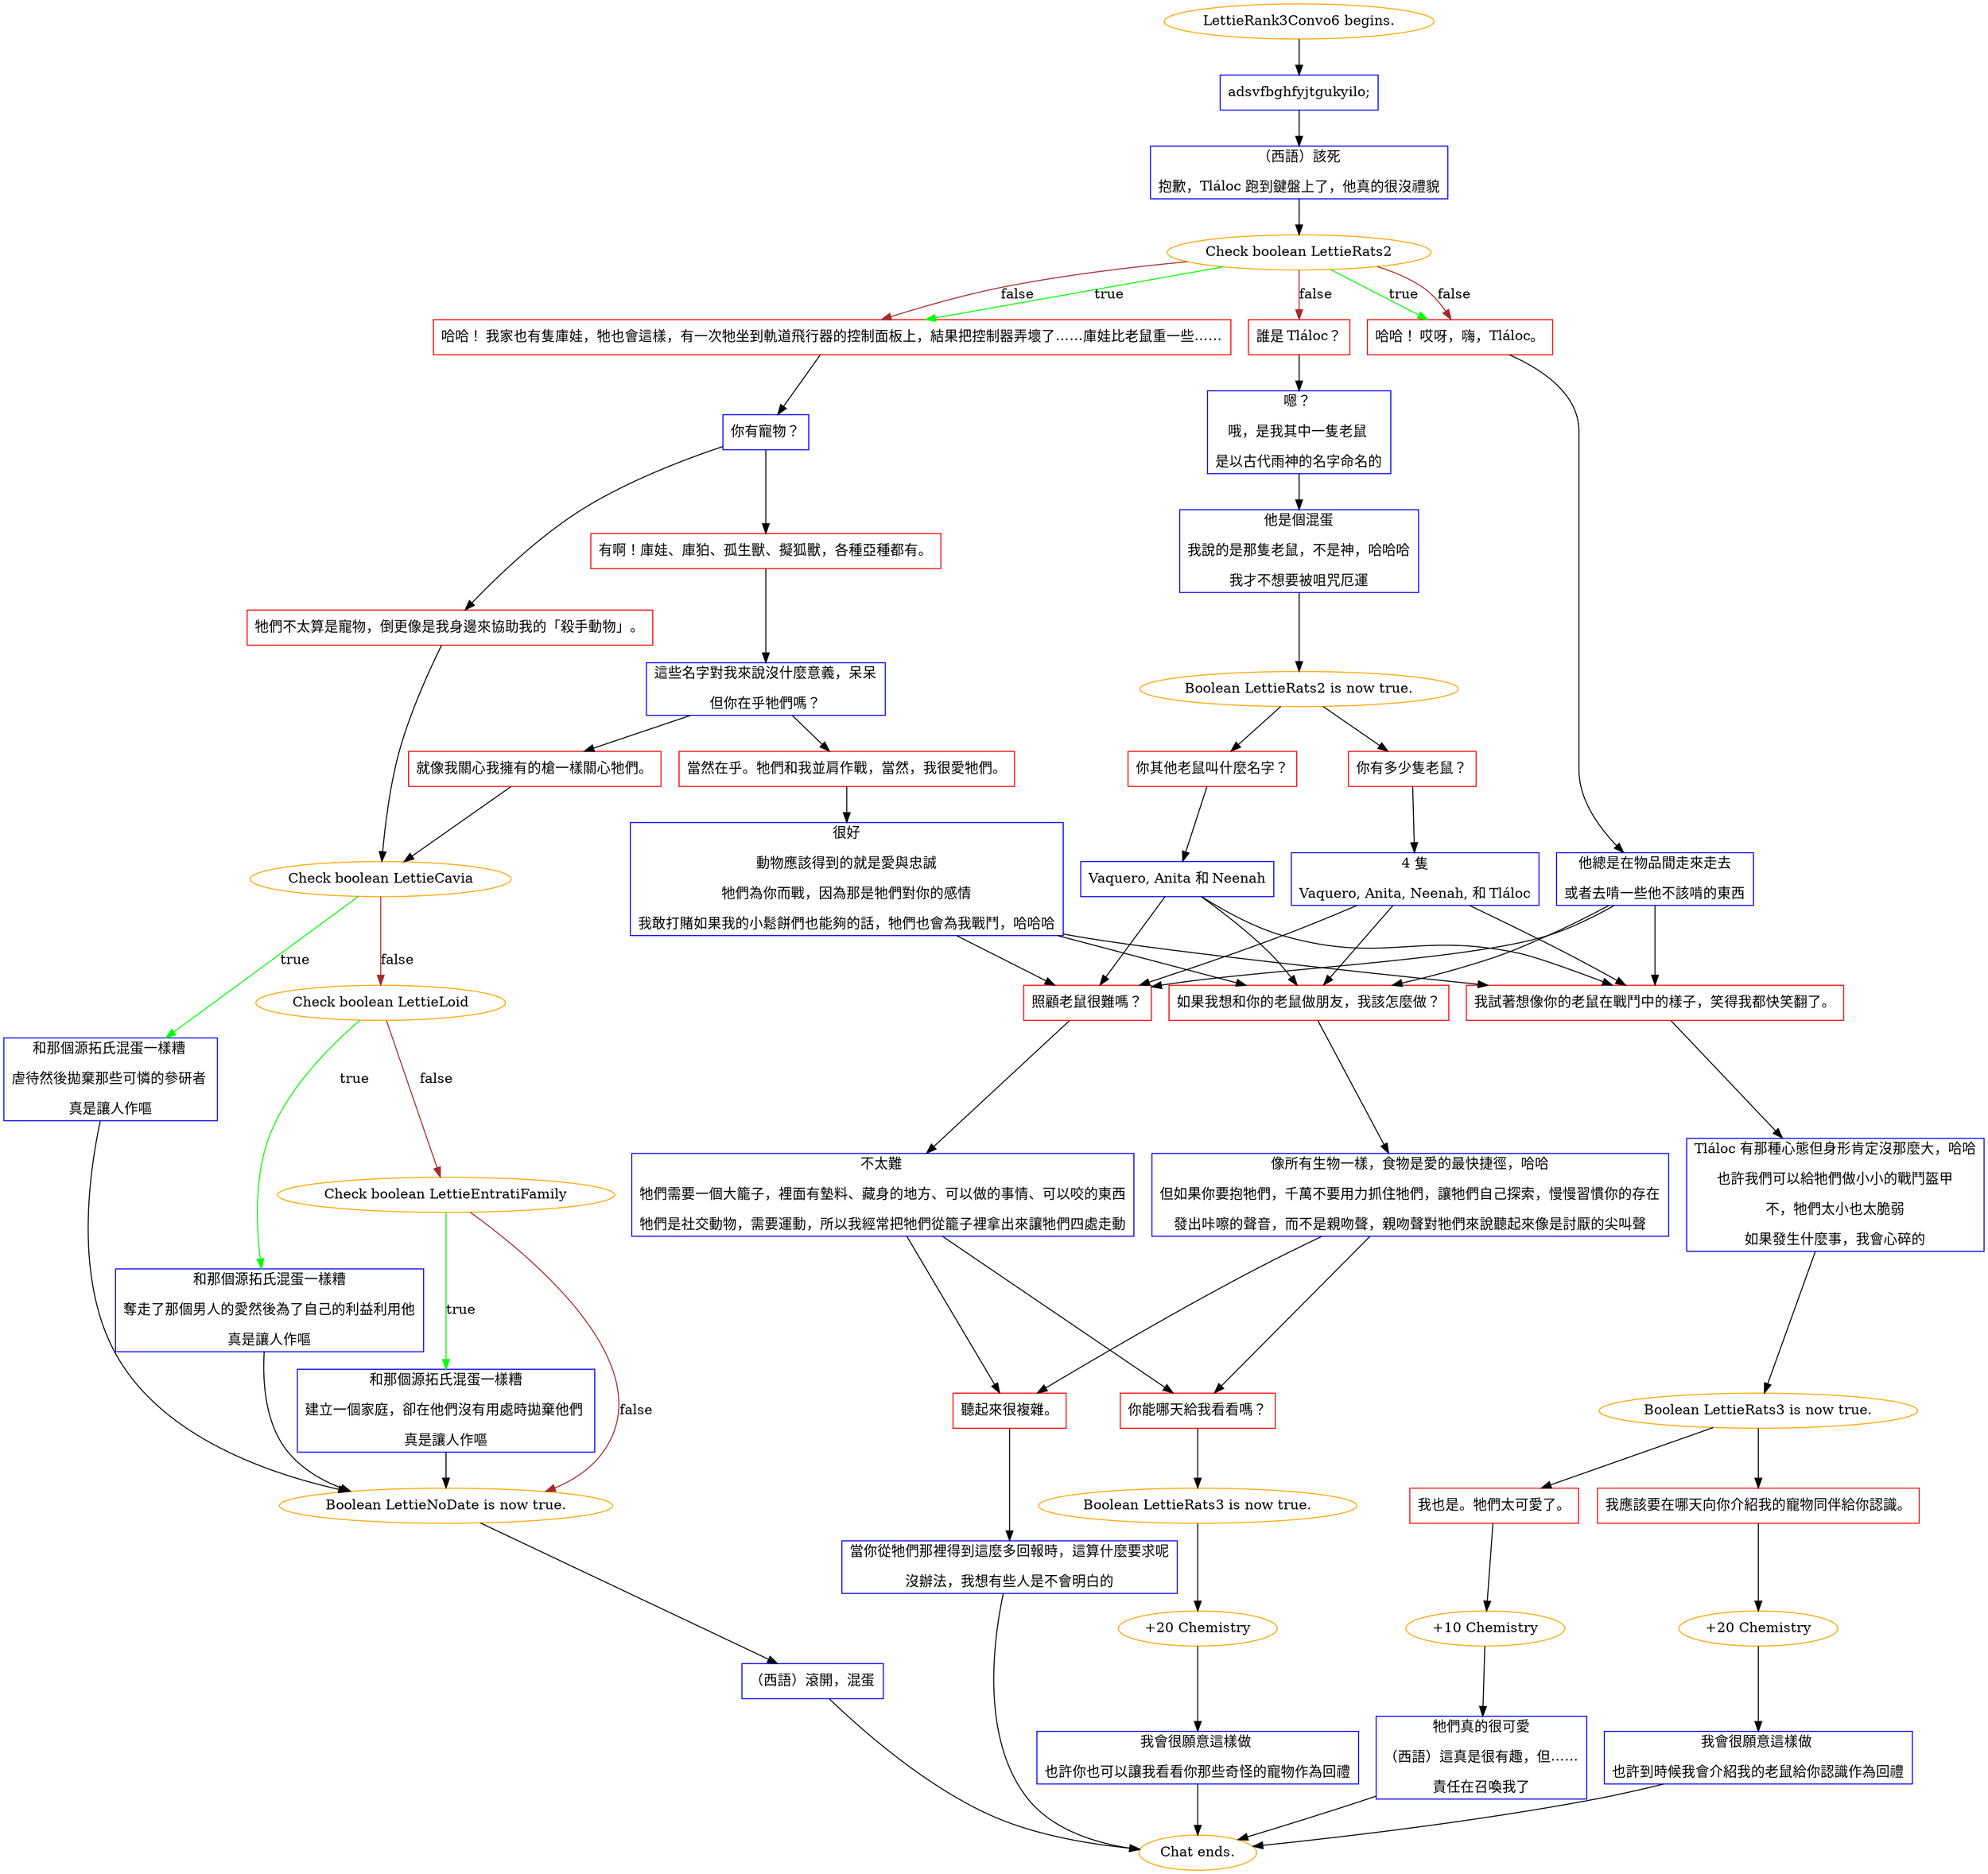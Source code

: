 digraph {
	"LettieRank3Convo6 begins." [color=orange];
		"LettieRank3Convo6 begins." -> j602250470;
	j602250470 [label="adsvfbghfyjtgukyilo;",shape=box,color=blue];
		j602250470 -> j3653860769;
	j3653860769 [label="（西語）該死
抱歉，Tláloc 跑到鍵盤上了，他真的很沒禮貌",shape=box,color=blue];
		j3653860769 -> j352879681;
	j352879681 [label="Check boolean LettieRats2",color=orange];
		j352879681 -> j216580857 [label=true,color=green];
		j352879681 -> j655875341 [label=true,color=green];
		j352879681 -> j216580857 [label=false,color=brown];
		j352879681 -> j1444007319 [label=false,color=brown];
		j352879681 -> j655875341 [label=false,color=brown];
	j216580857 [label="哈哈！ 哎呀，嗨，Tláloc。",shape=box,color=red];
		j216580857 -> j2861722976;
	j655875341 [label="哈哈！ 我家也有隻庫娃，牠也會這樣，有一次牠坐到軌道飛行器的控制面板上，結果把控制器弄壞了……庫娃比老鼠重一些……",shape=box,color=red];
		j655875341 -> j2210340829;
	j1444007319 [label="誰是 Tláloc？",shape=box,color=red];
		j1444007319 -> j871610238;
	j2861722976 [label="他總是在物品間走來走去
或者去啃一些他不該啃的東西",shape=box,color=blue];
		j2861722976 -> j2886398513;
		j2861722976 -> j1740528709;
		j2861722976 -> j2567729990;
	j2210340829 [label="你有寵物？",shape=box,color=blue];
		j2210340829 -> j2700307904;
		j2210340829 -> j1711376810;
	j871610238 [label="嗯？ 
哦，是我其中一隻老鼠 
是以古代雨神的名字命名的",shape=box,color=blue];
		j871610238 -> j2747114064;
	j2886398513 [label="如果我想和你的老鼠做朋友，我該怎麼做？",shape=box,color=red];
		j2886398513 -> j108966405;
	j1740528709 [label="照顧老鼠很難嗎？",shape=box,color=red];
		j1740528709 -> j509886286;
	j2567729990 [label="我試著想像你的老鼠在戰鬥中的樣子，笑得我都快笑翻了。",shape=box,color=red];
		j2567729990 -> j1589108112;
	j2700307904 [label="有啊！庫娃、庫狛、孤生獸、擬狐獸，各種亞種都有。",shape=box,color=red];
		j2700307904 -> j1122007450;
	j1711376810 [label="牠們不太算是寵物，倒更像是我身邊來協助我的「殺手動物」。",shape=box,color=red];
		j1711376810 -> j2709366223;
	j2747114064 [label="他是個混蛋
我說的是那隻老鼠，不是神，哈哈哈
我才不想要被咀咒厄運",shape=box,color=blue];
		j2747114064 -> j10351059;
	j108966405 [label="像所有生物一樣，食物是愛的最快捷徑，哈哈
但如果你要抱牠們，千萬不要用力抓住牠們，讓牠們自己探索，慢慢習慣你的存在
發出咔嚓的聲音，而不是親吻聲，親吻聲對牠們來說聽起來像是討厭的尖叫聲",shape=box,color=blue];
		j108966405 -> j2791920815;
		j108966405 -> j3400899979;
	j509886286 [label="不太難 
牠們需要一個大籠子，裡面有墊料、藏身的地方、可以做的事情、可以咬的東西
牠們是社交動物，需要運動，所以我經常把牠們從籠子裡拿出來讓牠們四處走動",shape=box,color=blue];
		j509886286 -> j2791920815;
		j509886286 -> j3400899979;
	j1589108112 [label="Tláloc 有那種心態但身形肯定沒那麼大，哈哈
也許我們可以給牠們做小小的戰鬥盔甲
不，牠們太小也太脆弱
如果發生什麼事，我會心碎的",shape=box,color=blue];
		j1589108112 -> j2279302391;
	j1122007450 [label="這些名字對我來說沒什麼意義，呆呆
但你在乎牠們嗎？",shape=box,color=blue];
		j1122007450 -> j2404719376;
		j1122007450 -> j2848091175;
	j2709366223 [label="Check boolean LettieCavia",color=orange];
		j2709366223 -> j3548770114 [label=true,color=green];
		j2709366223 -> j1457704003 [label=false,color=brown];
	j10351059 [label="Boolean LettieRats2 is now true.",color=orange];
		j10351059 -> j3230619316;
		j10351059 -> j3133338255;
	j2791920815 [label="你能哪天給我看看嗎？",shape=box,color=red];
		j2791920815 -> j2341033185;
	j3400899979 [label="聽起來很複雜。",shape=box,color=red];
		j3400899979 -> j3576942158;
	j2279302391 [label="Boolean LettieRats3 is now true.",color=orange];
		j2279302391 -> j1472676247;
		j2279302391 -> j909250580;
	j2404719376 [label="當然在乎。牠們和我並肩作戰，當然，我很愛牠們。",shape=box,color=red];
		j2404719376 -> j342873739;
	j2848091175 [label="就像我關心我擁有的槍一樣關心牠們。",shape=box,color=red];
		j2848091175 -> j2709366223;
	j3548770114 [label="和那個源拓氏混蛋一樣糟 
虐待然後拋棄那些可憐的參研者 
真是讓人作嘔",shape=box,color=blue];
		j3548770114 -> j1949212766;
	j1457704003 [label="Check boolean LettieLoid",color=orange];
		j1457704003 -> j709315360 [label=true,color=green];
		j1457704003 -> j2739792652 [label=false,color=brown];
	j3230619316 [label="你有多少隻老鼠？",shape=box,color=red];
		j3230619316 -> j672911275;
	j3133338255 [label="你其他老鼠叫什麼名字？",shape=box,color=red];
		j3133338255 -> j2726716906;
	j2341033185 [label="Boolean LettieRats3 is now true.",color=orange];
		j2341033185 -> j2313198723;
	j3576942158 [label="當你從牠們那裡得到這麼多回報時，這算什麼要求呢
沒辦法，我想有些人是不會明白的",shape=box,color=blue];
		j3576942158 -> "Chat ends.";
	j1472676247 [label="我也是。牠們太可愛了。",shape=box,color=red];
		j1472676247 -> j1022168068;
	j909250580 [label="我應該要在哪天向你介紹我的寵物同伴給你認識。",shape=box,color=red];
		j909250580 -> j808268168;
	j342873739 [label="很好
動物應該得到的就是愛與忠誠
牠們為你而戰，因為那是牠們對你的感情
我敢打賭如果我的小鬆餅們也能夠的話，牠們也會為我戰鬥，哈哈哈",shape=box,color=blue];
		j342873739 -> j2886398513;
		j342873739 -> j1740528709;
		j342873739 -> j2567729990;
	j1949212766 [label="Boolean LettieNoDate is now true.",color=orange];
		j1949212766 -> j987355490;
	j709315360 [label="和那個源拓氏混蛋一樣糟
奪走了那個男人的愛然後為了自己的利益利用他
真是讓人作嘔",shape=box,color=blue];
		j709315360 -> j1949212766;
	j2739792652 [label="Check boolean LettieEntratiFamily",color=orange];
		j2739792652 -> j406598088 [label=true,color=green];
		j2739792652 -> j1949212766 [label=false,color=brown];
	j672911275 [label="4 隻
Vaquero, Anita, Neenah, 和 Tláloc",shape=box,color=blue];
		j672911275 -> j2886398513;
		j672911275 -> j1740528709;
		j672911275 -> j2567729990;
	j2726716906 [label="Vaquero, Anita 和 Neenah",shape=box,color=blue];
		j2726716906 -> j2886398513;
		j2726716906 -> j1740528709;
		j2726716906 -> j2567729990;
	j2313198723 [label="+20 Chemistry",color=orange];
		j2313198723 -> j4116886882;
	"Chat ends." [color=orange];
	j1022168068 [label="+10 Chemistry",color=orange];
		j1022168068 -> j1277180844;
	j808268168 [label="+20 Chemistry",color=orange];
		j808268168 -> j2294189542;
	j987355490 [label="（西語）滾開，混蛋",shape=box,color=blue];
		j987355490 -> "Chat ends.";
	j406598088 [label="和那個源拓氏混蛋一樣糟
建立一個家庭，卻在他們沒有用處時拋棄他們 
真是讓人作嘔",shape=box,color=blue];
		j406598088 -> j1949212766;
	j4116886882 [label="我會很願意這樣做 
也許你也可以讓我看看你那些奇怪的寵物作為回禮",shape=box,color=blue];
		j4116886882 -> "Chat ends.";
	j1277180844 [label="牠們真的很可愛
（西語）這真是很有趣，但……
責任在召喚我了",shape=box,color=blue];
		j1277180844 -> "Chat ends.";
	j2294189542 [label="我會很願意這樣做 
也許到時候我會介紹我的老鼠給你認識作為回禮",shape=box,color=blue];
		j2294189542 -> "Chat ends.";
}
